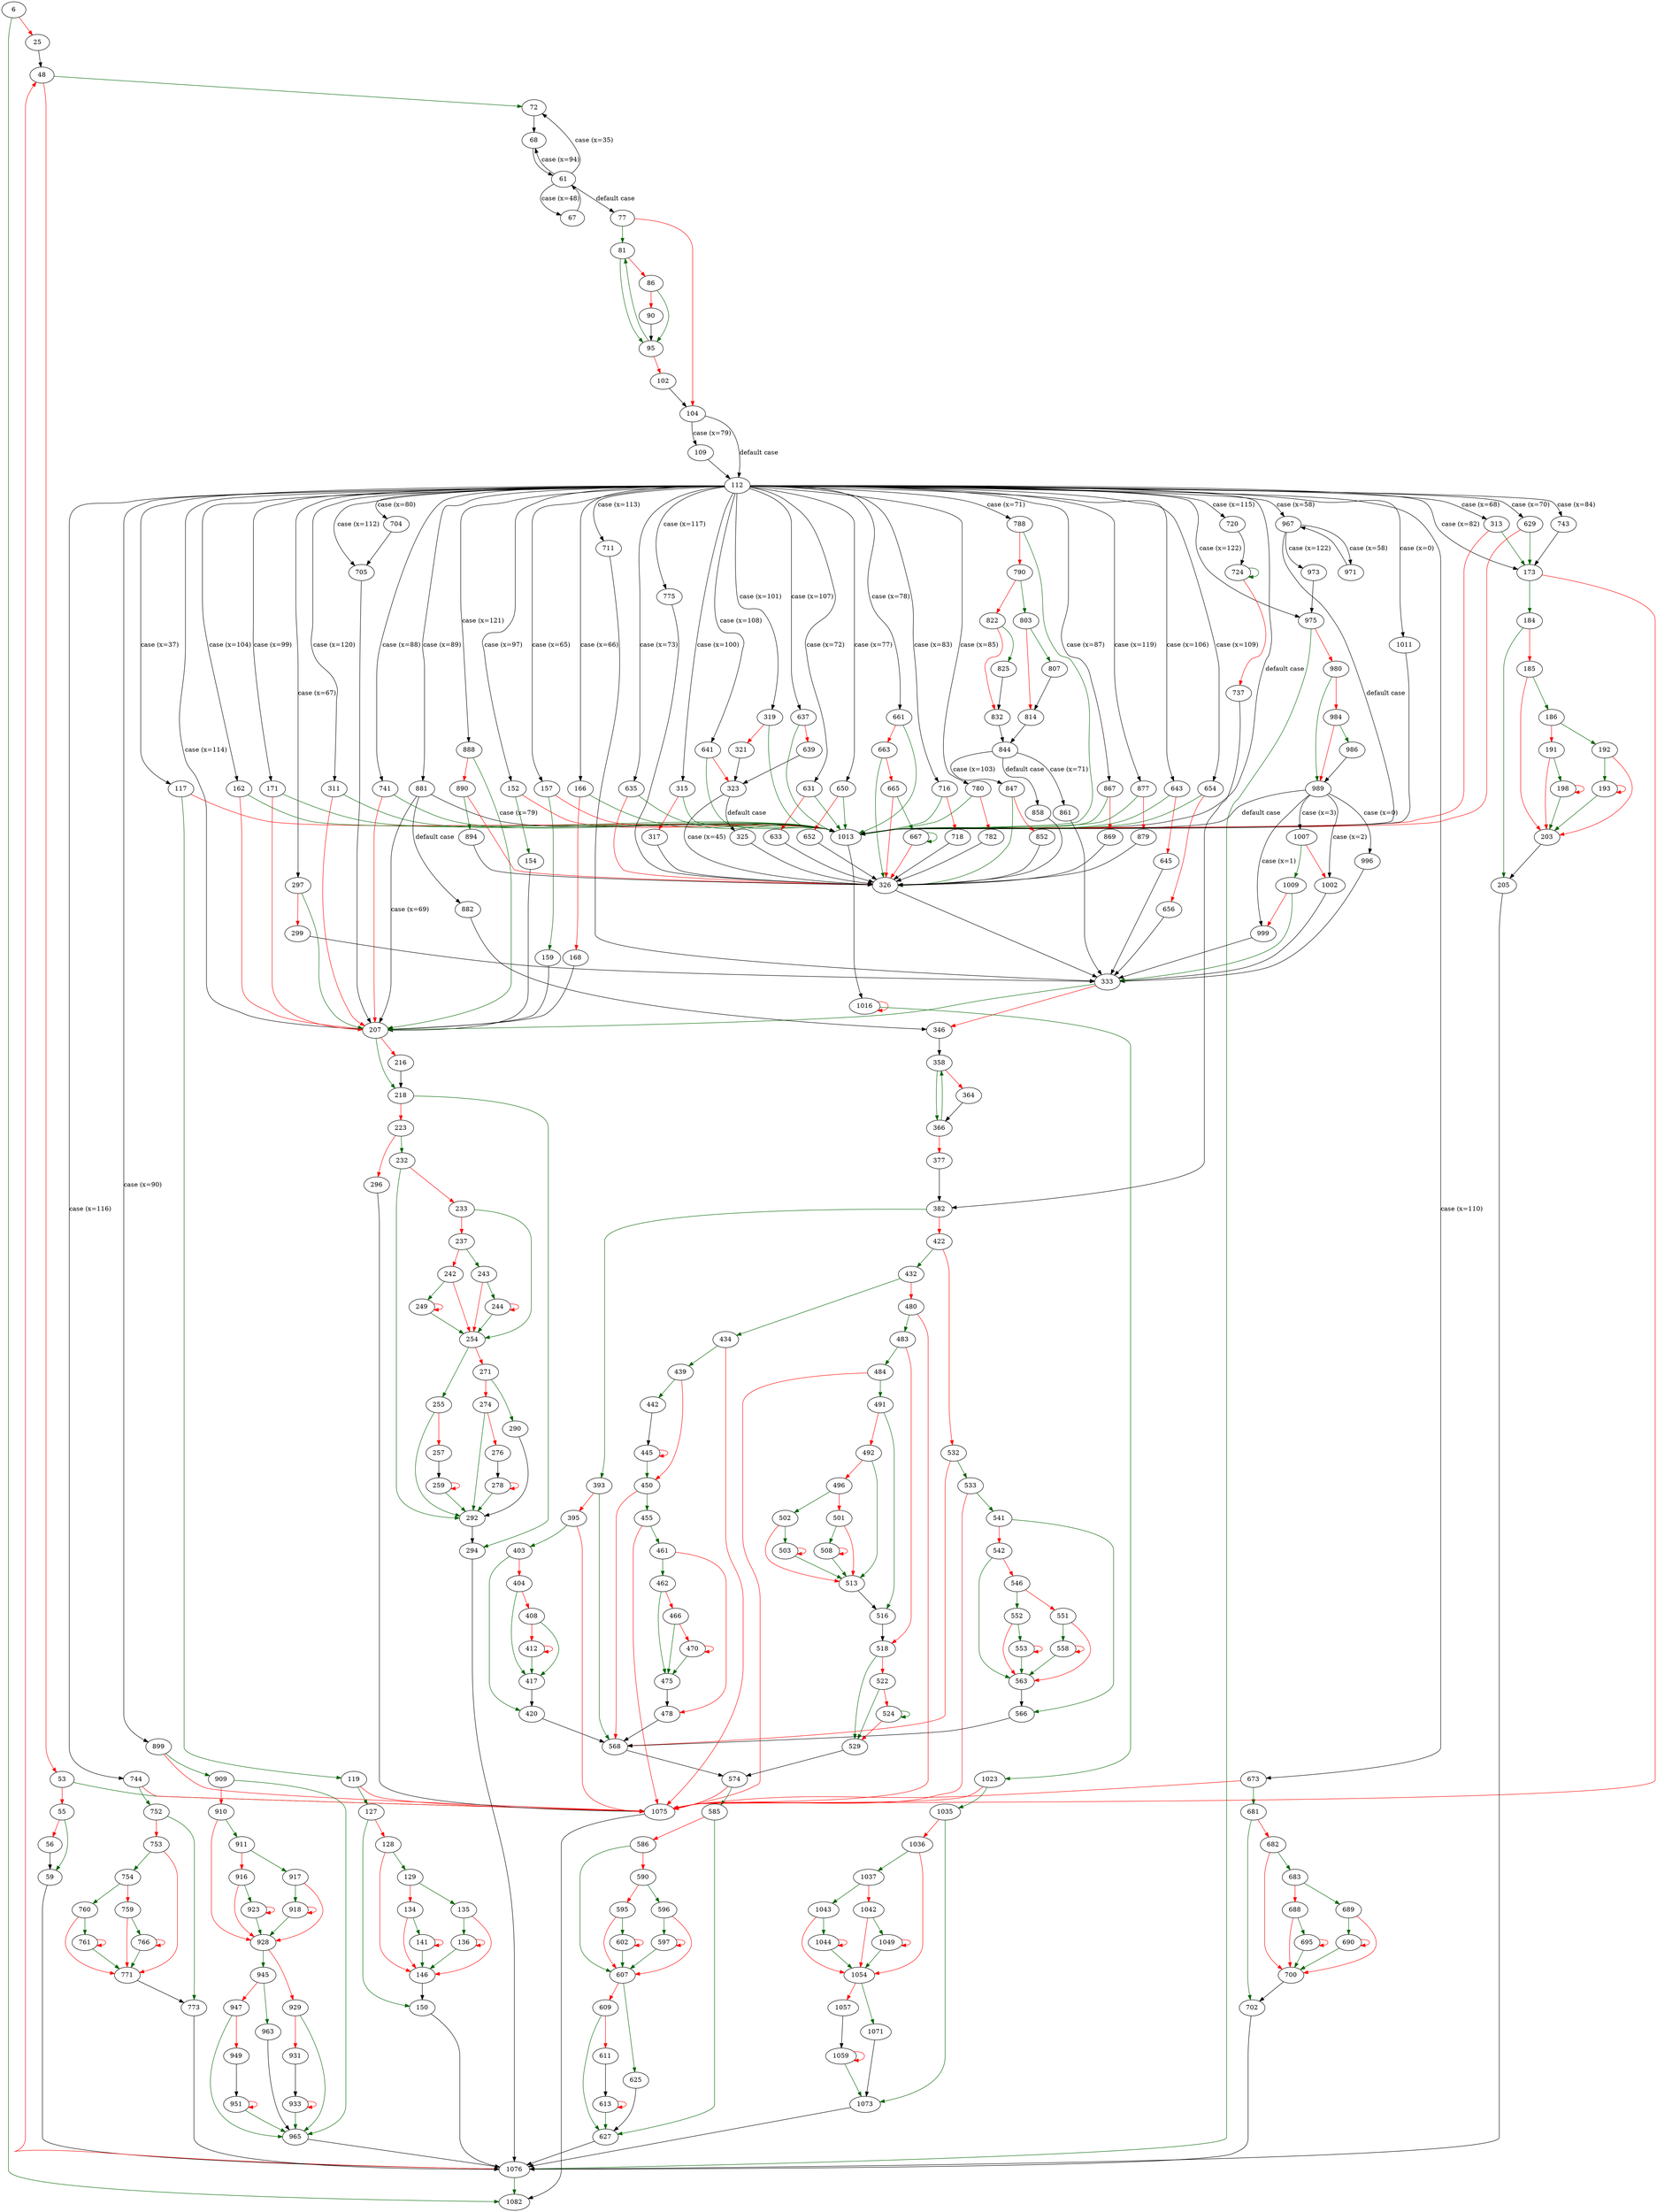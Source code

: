 strict digraph "__strftime_internal" {
	// Node definitions.
	6 [entry=true];
	1082;
	25;
	48;
	72;
	53;
	1075;
	55;
	59;
	56;
	1076;
	61;
	67;
	68;
	77;
	81;
	104;
	95;
	86;
	90;
	102;
	109;
	112;
	117;
	152;
	157;
	162;
	166;
	171;
	297;
	311;
	313;
	315;
	319;
	629;
	631;
	635;
	637;
	641;
	643;
	650;
	654;
	661;
	673;
	704;
	705;
	711;
	173;
	207;
	716;
	720;
	741;
	743;
	744;
	775;
	780;
	788;
	867;
	877;
	881;
	888;
	899;
	967;
	975;
	1011;
	1013;
	119;
	127;
	150;
	128;
	129;
	146;
	135;
	134;
	141;
	136;
	154;
	159;
	168;
	184;
	205;
	185;
	186;
	203;
	192;
	191;
	198;
	193;
	218;
	216;
	294;
	223;
	232;
	296;
	292;
	233;
	254;
	237;
	243;
	242;
	249;
	244;
	255;
	271;
	257;
	259;
	290;
	274;
	276;
	278;
	299;
	333;
	317;
	326;
	321;
	323;
	325;
	346;
	358;
	366;
	364;
	377;
	382;
	393;
	422;
	568;
	395;
	403;
	420;
	404;
	417;
	408;
	412;
	432;
	532;
	434;
	480;
	439;
	442;
	450;
	445;
	455;
	461;
	462;
	478;
	475;
	466;
	470;
	483;
	484;
	518;
	491;
	516;
	492;
	513;
	496;
	502;
	501;
	508;
	503;
	529;
	522;
	524;
	574;
	533;
	541;
	566;
	542;
	563;
	546;
	552;
	551;
	558;
	553;
	585;
	627;
	586;
	607;
	590;
	596;
	595;
	602;
	597;
	625;
	609;
	611;
	613;
	633;
	639;
	645;
	652;
	656;
	663;
	665;
	667;
	681;
	702;
	682;
	683;
	700;
	689;
	688;
	695;
	690;
	718;
	724;
	737;
	752;
	773;
	753;
	754;
	771;
	760;
	759;
	766;
	761;
	782;
	790;
	803;
	822;
	807;
	814;
	844;
	825;
	832;
	847;
	861;
	858;
	852;
	869;
	879;
	882;
	890;
	894;
	909;
	965;
	910;
	911;
	928;
	917;
	916;
	923;
	918;
	945;
	929;
	931;
	933;
	963;
	947;
	949;
	951;
	971;
	973;
	980;
	989;
	984;
	986;
	996;
	999;
	1002;
	1007;
	1009;
	1016;
	1023;
	1035;
	1073;
	1036;
	1037;
	1054;
	1043;
	1042;
	1049;
	1044;
	1071;
	1057;
	1059;

	// Edge definitions.
	6 -> 1082 [
		color=darkgreen
		cond=true
	];
	6 -> 25 [
		color=red
		cond=false
	];
	25 -> 48;
	48 -> 72 [
		color=darkgreen
		cond=true
	];
	48 -> 53 [
		color=red
		cond=false
	];
	72 -> 68;
	53 -> 1075 [
		color=darkgreen
		cond=true
	];
	53 -> 55 [
		color=red
		cond=false
	];
	1075 -> 1082;
	55 -> 59 [
		color=darkgreen
		cond=true
	];
	55 -> 56 [
		color=red
		cond=false
	];
	59 -> 1076;
	56 -> 59;
	1076 -> 1082 [
		color=darkgreen
		cond=true
	];
	1076 -> 48 [
		color=red
		cond=false
	];
	61 -> 72 [
		cond="case (x=35)"
		label="case (x=35)"
	];
	61 -> 67 [
		cond="case (x=48)"
		label="case (x=48)"
	];
	61 -> 68 [
		cond="case (x=94)"
		label="case (x=94)"
	];
	61 -> 77 [
		cond="default case"
		label="default case"
	];
	67 -> 61;
	68 -> 61;
	77 -> 81 [
		color=darkgreen
		cond=true
	];
	77 -> 104 [
		color=red
		cond=false
	];
	81 -> 95 [
		color=darkgreen
		cond=true
	];
	81 -> 86 [
		color=red
		cond=false
	];
	104 -> 109 [
		cond="case (x=79)"
		label="case (x=79)"
	];
	104 -> 112 [
		cond="default case"
		label="default case"
	];
	95 -> 81 [
		color=darkgreen
		cond=true
	];
	95 -> 102 [
		color=red
		cond=false
	];
	86 -> 95 [
		color=darkgreen
		cond=true
	];
	86 -> 90 [
		color=red
		cond=false
	];
	90 -> 95;
	102 -> 104;
	109 -> 112;
	112 -> 117 [
		cond="case (x=37)"
		label="case (x=37)"
	];
	112 -> 152 [
		cond="case (x=97)"
		label="case (x=97)"
	];
	112 -> 157 [
		cond="case (x=65)"
		label="case (x=65)"
	];
	112 -> 162 [
		cond="case (x=104)"
		label="case (x=104)"
	];
	112 -> 166 [
		cond="case (x=66)"
		label="case (x=66)"
	];
	112 -> 171 [
		cond="case (x=99)"
		label="case (x=99)"
	];
	112 -> 297 [
		cond="case (x=67)"
		label="case (x=67)"
	];
	112 -> 311 [
		cond="case (x=120)"
		label="case (x=120)"
	];
	112 -> 313 [
		cond="case (x=68)"
		label="case (x=68)"
	];
	112 -> 315 [
		cond="case (x=100)"
		label="case (x=100)"
	];
	112 -> 319 [
		cond="case (x=101)"
		label="case (x=101)"
	];
	112 -> 629 [
		cond="case (x=70)"
		label="case (x=70)"
	];
	112 -> 631 [
		cond="case (x=72)"
		label="case (x=72)"
	];
	112 -> 635 [
		cond="case (x=73)"
		label="case (x=73)"
	];
	112 -> 637 [
		cond="case (x=107)"
		label="case (x=107)"
	];
	112 -> 641 [
		cond="case (x=108)"
		label="case (x=108)"
	];
	112 -> 643 [
		cond="case (x=106)"
		label="case (x=106)"
	];
	112 -> 650 [
		cond="case (x=77)"
		label="case (x=77)"
	];
	112 -> 654 [
		cond="case (x=109)"
		label="case (x=109)"
	];
	112 -> 661 [
		cond="case (x=78)"
		label="case (x=78)"
	];
	112 -> 673 [
		cond="case (x=110)"
		label="case (x=110)"
	];
	112 -> 704 [
		cond="case (x=80)"
		label="case (x=80)"
	];
	112 -> 705 [
		cond="case (x=112)"
		label="case (x=112)"
	];
	112 -> 711 [
		cond="case (x=113)"
		label="case (x=113)"
	];
	112 -> 173 [
		cond="case (x=82)"
		label="case (x=82)"
	];
	112 -> 207 [
		cond="case (x=114)"
		label="case (x=114)"
	];
	112 -> 716 [
		cond="case (x=83)"
		label="case (x=83)"
	];
	112 -> 720 [
		cond="case (x=115)"
		label="case (x=115)"
	];
	112 -> 741 [
		cond="case (x=88)"
		label="case (x=88)"
	];
	112 -> 743 [
		cond="case (x=84)"
		label="case (x=84)"
	];
	112 -> 744 [
		cond="case (x=116)"
		label="case (x=116)"
	];
	112 -> 775 [
		cond="case (x=117)"
		label="case (x=117)"
	];
	112 -> 780 [
		cond="case (x=85)"
		label="case (x=85)"
	];
	112 -> 788 [
		cond="case (x=71)"
		label="case (x=71)"
	];
	112 -> 867 [
		cond="case (x=87)"
		label="case (x=87)"
	];
	112 -> 877 [
		cond="case (x=119)"
		label="case (x=119)"
	];
	112 -> 881 [
		cond="case (x=89)"
		label="case (x=89)"
	];
	112 -> 888 [
		cond="case (x=121)"
		label="case (x=121)"
	];
	112 -> 899 [
		cond="case (x=90)"
		label="case (x=90)"
	];
	112 -> 967 [
		cond="case (x=58)"
		label="case (x=58)"
	];
	112 -> 975 [
		cond="case (x=122)"
		label="case (x=122)"
	];
	112 -> 1011 [
		cond="case (x=0)"
		label="case (x=0)"
	];
	112 -> 1013 [
		cond="default case"
		label="default case"
	];
	117 -> 1013 [
		color=red
		cond=false
	];
	117 -> 119 [
		color=darkgreen
		cond=true
	];
	152 -> 1013 [
		color=red
		cond=false
	];
	152 -> 154 [
		color=darkgreen
		cond=true
	];
	157 -> 1013 [
		color=red
		cond=false
	];
	157 -> 159 [
		color=darkgreen
		cond=true
	];
	162 -> 207 [
		color=red
		cond=false
	];
	162 -> 1013 [
		color=darkgreen
		cond=true
	];
	166 -> 1013 [
		color=darkgreen
		cond=true
	];
	166 -> 168 [
		color=red
		cond=false
	];
	171 -> 207 [
		color=red
		cond=false
	];
	171 -> 1013 [
		color=darkgreen
		cond=true
	];
	297 -> 207 [
		color=darkgreen
		cond=true
	];
	297 -> 299 [
		color=red
		cond=false
	];
	311 -> 207 [
		color=red
		cond=false
	];
	311 -> 1013 [
		color=darkgreen
		cond=true
	];
	313 -> 173 [
		color=darkgreen
		cond=true
	];
	313 -> 1013 [
		color=red
		cond=false
	];
	315 -> 1013 [
		color=darkgreen
		cond=true
	];
	315 -> 317 [
		color=red
		cond=false
	];
	319 -> 1013 [
		color=darkgreen
		cond=true
	];
	319 -> 321 [
		color=red
		cond=false
	];
	629 -> 173 [
		color=darkgreen
		cond=true
	];
	629 -> 1013 [
		color=red
		cond=false
	];
	631 -> 1013 [
		color=darkgreen
		cond=true
	];
	631 -> 633 [
		color=red
		cond=false
	];
	635 -> 1013 [
		color=darkgreen
		cond=true
	];
	635 -> 326 [
		color=red
		cond=false
	];
	637 -> 1013 [
		color=darkgreen
		cond=true
	];
	637 -> 639 [
		color=red
		cond=false
	];
	641 -> 1013 [
		color=darkgreen
		cond=true
	];
	641 -> 323 [
		color=red
		cond=false
	];
	643 -> 1013 [
		color=darkgreen
		cond=true
	];
	643 -> 645 [
		color=red
		cond=false
	];
	650 -> 1013 [
		color=darkgreen
		cond=true
	];
	650 -> 652 [
		color=red
		cond=false
	];
	654 -> 1013 [
		color=darkgreen
		cond=true
	];
	654 -> 656 [
		color=red
		cond=false
	];
	661 -> 1013 [
		color=darkgreen
		cond=true
	];
	661 -> 663 [
		color=red
		cond=false
	];
	673 -> 1075 [
		color=red
		cond=false
	];
	673 -> 681 [
		color=darkgreen
		cond=true
	];
	704 -> 705;
	705 -> 207;
	711 -> 333;
	173 -> 1075 [
		color=red
		cond=false
	];
	173 -> 184 [
		color=darkgreen
		cond=true
	];
	207 -> 218 [
		color=darkgreen
		cond=true
	];
	207 -> 216 [
		color=red
		cond=false
	];
	716 -> 1013 [
		color=darkgreen
		cond=true
	];
	716 -> 718 [
		color=red
		cond=false
	];
	720 -> 724;
	741 -> 207 [
		color=red
		cond=false
	];
	741 -> 1013 [
		color=darkgreen
		cond=true
	];
	743 -> 173;
	744 -> 1075 [
		color=red
		cond=false
	];
	744 -> 752 [
		color=darkgreen
		cond=true
	];
	775 -> 326;
	780 -> 1013 [
		color=darkgreen
		cond=true
	];
	780 -> 782 [
		color=red
		cond=false
	];
	788 -> 1013 [
		color=darkgreen
		cond=true
	];
	788 -> 790 [
		color=red
		cond=false
	];
	867 -> 1013 [
		color=darkgreen
		cond=true
	];
	867 -> 869 [
		color=red
		cond=false
	];
	877 -> 1013 [
		color=darkgreen
		cond=true
	];
	877 -> 879 [
		color=red
		cond=false
	];
	881 -> 207 [
		cond="case (x=69)"
		label="case (x=69)"
	];
	881 -> 1013 [
		cond="case (x=79)"
		label="case (x=79)"
	];
	881 -> 882 [
		cond="default case"
		label="default case"
	];
	888 -> 207 [
		color=darkgreen
		cond=true
	];
	888 -> 890 [
		color=red
		cond=false
	];
	899 -> 1075 [
		color=red
		cond=false
	];
	899 -> 909 [
		color=darkgreen
		cond=true
	];
	967 -> 1013 [
		cond="default case"
		label="default case"
	];
	967 -> 971 [
		cond="case (x=58)"
		label="case (x=58)"
	];
	967 -> 973 [
		cond="case (x=122)"
		label="case (x=122)"
	];
	975 -> 1076 [
		color=darkgreen
		cond=true
	];
	975 -> 980 [
		color=red
		cond=false
	];
	1011 -> 1013;
	1013 -> 1016;
	119 -> 1075 [
		color=red
		cond=false
	];
	119 -> 127 [
		color=darkgreen
		cond=true
	];
	127 -> 150 [
		color=darkgreen
		cond=true
	];
	127 -> 128 [
		color=red
		cond=false
	];
	150 -> 1076;
	128 -> 129 [
		color=darkgreen
		cond=true
	];
	128 -> 146 [
		color=red
		cond=false
	];
	129 -> 135 [
		color=darkgreen
		cond=true
	];
	129 -> 134 [
		color=red
		cond=false
	];
	146 -> 150;
	135 -> 146 [
		color=red
		cond=false
	];
	135 -> 136 [
		color=darkgreen
		cond=true
	];
	134 -> 146 [
		color=red
		cond=false
	];
	134 -> 141 [
		color=darkgreen
		cond=true
	];
	141 -> 146 [
		color=darkgreen
		cond=true
	];
	141 -> 141 [
		color=red
		cond=false
	];
	136 -> 146 [
		color=darkgreen
		cond=true
	];
	136 -> 136 [
		color=red
		cond=false
	];
	154 -> 207;
	159 -> 207;
	168 -> 207;
	184 -> 205 [
		color=darkgreen
		cond=true
	];
	184 -> 185 [
		color=red
		cond=false
	];
	205 -> 1076;
	185 -> 186 [
		color=darkgreen
		cond=true
	];
	185 -> 203 [
		color=red
		cond=false
	];
	186 -> 192 [
		color=darkgreen
		cond=true
	];
	186 -> 191 [
		color=red
		cond=false
	];
	203 -> 205;
	192 -> 203 [
		color=red
		cond=false
	];
	192 -> 193 [
		color=darkgreen
		cond=true
	];
	191 -> 203 [
		color=red
		cond=false
	];
	191 -> 198 [
		color=darkgreen
		cond=true
	];
	198 -> 203 [
		color=darkgreen
		cond=true
	];
	198 -> 198 [
		color=red
		cond=false
	];
	193 -> 203 [
		color=darkgreen
		cond=true
	];
	193 -> 193 [
		color=red
		cond=false
	];
	218 -> 294 [
		color=darkgreen
		cond=true
	];
	218 -> 223 [
		color=red
		cond=false
	];
	216 -> 218;
	294 -> 1076;
	223 -> 232 [
		color=darkgreen
		cond=true
	];
	223 -> 296 [
		color=red
		cond=false
	];
	232 -> 292 [
		color=darkgreen
		cond=true
	];
	232 -> 233 [
		color=red
		cond=false
	];
	296 -> 1075;
	292 -> 294;
	233 -> 254 [
		color=darkgreen
		cond=true
	];
	233 -> 237 [
		color=red
		cond=false
	];
	254 -> 255 [
		color=darkgreen
		cond=true
	];
	254 -> 271 [
		color=red
		cond=false
	];
	237 -> 243 [
		color=darkgreen
		cond=true
	];
	237 -> 242 [
		color=red
		cond=false
	];
	243 -> 254 [
		color=red
		cond=false
	];
	243 -> 244 [
		color=darkgreen
		cond=true
	];
	242 -> 254 [
		color=red
		cond=false
	];
	242 -> 249 [
		color=darkgreen
		cond=true
	];
	249 -> 254 [
		color=darkgreen
		cond=true
	];
	249 -> 249 [
		color=red
		cond=false
	];
	244 -> 254 [
		color=darkgreen
		cond=true
	];
	244 -> 244 [
		color=red
		cond=false
	];
	255 -> 292 [
		color=darkgreen
		cond=true
	];
	255 -> 257 [
		color=red
		cond=false
	];
	271 -> 290 [
		color=darkgreen
		cond=true
	];
	271 -> 274 [
		color=red
		cond=false
	];
	257 -> 259;
	259 -> 292 [
		color=darkgreen
		cond=true
	];
	259 -> 259 [
		color=red
		cond=false
	];
	290 -> 292;
	274 -> 292 [
		color=darkgreen
		cond=true
	];
	274 -> 276 [
		color=red
		cond=false
	];
	276 -> 278;
	278 -> 292 [
		color=darkgreen
		cond=true
	];
	278 -> 278 [
		color=red
		cond=false
	];
	299 -> 333;
	333 -> 207 [
		color=darkgreen
		cond=true
	];
	333 -> 346 [
		color=red
		cond=false
	];
	317 -> 326;
	326 -> 333;
	321 -> 323;
	323 -> 326 [
		cond="case (x=45)"
		label="case (x=45)"
	];
	323 -> 325 [
		cond="default case"
		label="default case"
	];
	325 -> 326;
	346 -> 358;
	358 -> 366 [
		color=darkgreen
		cond=true
	];
	358 -> 364 [
		color=red
		cond=false
	];
	366 -> 358 [
		color=darkgreen
		cond=true
	];
	366 -> 377 [
		color=red
		cond=false
	];
	364 -> 366;
	377 -> 382;
	382 -> 393 [
		color=darkgreen
		cond=true
	];
	382 -> 422 [
		color=red
		cond=false
	];
	393 -> 568 [
		color=darkgreen
		cond=true
	];
	393 -> 395 [
		color=red
		cond=false
	];
	422 -> 432 [
		color=darkgreen
		cond=true
	];
	422 -> 532 [
		color=red
		cond=false
	];
	568 -> 574;
	395 -> 1075 [
		color=red
		cond=false
	];
	395 -> 403 [
		color=darkgreen
		cond=true
	];
	403 -> 420 [
		color=darkgreen
		cond=true
	];
	403 -> 404 [
		color=red
		cond=false
	];
	420 -> 568;
	404 -> 417 [
		color=darkgreen
		cond=true
	];
	404 -> 408 [
		color=red
		cond=false
	];
	417 -> 420;
	408 -> 417 [
		color=darkgreen
		cond=true
	];
	408 -> 412 [
		color=red
		cond=false
	];
	412 -> 417 [
		color=darkgreen
		cond=true
	];
	412 -> 412 [
		color=red
		cond=false
	];
	432 -> 434 [
		color=darkgreen
		cond=true
	];
	432 -> 480 [
		color=red
		cond=false
	];
	532 -> 568 [
		color=red
		cond=false
	];
	532 -> 533 [
		color=darkgreen
		cond=true
	];
	434 -> 1075 [
		color=red
		cond=false
	];
	434 -> 439 [
		color=darkgreen
		cond=true
	];
	480 -> 1075 [
		color=red
		cond=false
	];
	480 -> 483 [
		color=darkgreen
		cond=true
	];
	439 -> 442 [
		color=darkgreen
		cond=true
	];
	439 -> 450 [
		color=red
		cond=false
	];
	442 -> 445;
	450 -> 568 [
		color=red
		cond=false
	];
	450 -> 455 [
		color=darkgreen
		cond=true
	];
	445 -> 450 [
		color=darkgreen
		cond=true
	];
	445 -> 445 [
		color=red
		cond=false
	];
	455 -> 1075 [
		color=red
		cond=false
	];
	455 -> 461 [
		color=darkgreen
		cond=true
	];
	461 -> 462 [
		color=darkgreen
		cond=true
	];
	461 -> 478 [
		color=red
		cond=false
	];
	462 -> 475 [
		color=darkgreen
		cond=true
	];
	462 -> 466 [
		color=red
		cond=false
	];
	478 -> 568;
	475 -> 478;
	466 -> 475 [
		color=darkgreen
		cond=true
	];
	466 -> 470 [
		color=red
		cond=false
	];
	470 -> 475 [
		color=darkgreen
		cond=true
	];
	470 -> 470 [
		color=red
		cond=false
	];
	483 -> 484 [
		color=darkgreen
		cond=true
	];
	483 -> 518 [
		color=red
		cond=false
	];
	484 -> 1075 [
		color=red
		cond=false
	];
	484 -> 491 [
		color=darkgreen
		cond=true
	];
	518 -> 529 [
		color=darkgreen
		cond=true
	];
	518 -> 522 [
		color=red
		cond=false
	];
	491 -> 516 [
		color=darkgreen
		cond=true
	];
	491 -> 492 [
		color=red
		cond=false
	];
	516 -> 518;
	492 -> 513 [
		color=darkgreen
		cond=true
	];
	492 -> 496 [
		color=red
		cond=false
	];
	513 -> 516;
	496 -> 502 [
		color=darkgreen
		cond=true
	];
	496 -> 501 [
		color=red
		cond=false
	];
	502 -> 513 [
		color=red
		cond=false
	];
	502 -> 503 [
		color=darkgreen
		cond=true
	];
	501 -> 513 [
		color=red
		cond=false
	];
	501 -> 508 [
		color=darkgreen
		cond=true
	];
	508 -> 513 [
		color=darkgreen
		cond=true
	];
	508 -> 508 [
		color=red
		cond=false
	];
	503 -> 513 [
		color=darkgreen
		cond=true
	];
	503 -> 503 [
		color=red
		cond=false
	];
	529 -> 574;
	522 -> 529 [
		color=darkgreen
		cond=true
	];
	522 -> 524 [
		color=red
		cond=false
	];
	524 -> 529 [
		color=red
		cond=false
	];
	524 -> 524 [
		color=darkgreen
		cond=true
	];
	574 -> 1075 [
		color=red
		cond=false
	];
	574 -> 585 [
		color=darkgreen
		cond=true
	];
	533 -> 1075 [
		color=red
		cond=false
	];
	533 -> 541 [
		color=darkgreen
		cond=true
	];
	541 -> 566 [
		color=darkgreen
		cond=true
	];
	541 -> 542 [
		color=red
		cond=false
	];
	566 -> 568;
	542 -> 563 [
		color=darkgreen
		cond=true
	];
	542 -> 546 [
		color=red
		cond=false
	];
	563 -> 566;
	546 -> 552 [
		color=darkgreen
		cond=true
	];
	546 -> 551 [
		color=red
		cond=false
	];
	552 -> 563 [
		color=red
		cond=false
	];
	552 -> 553 [
		color=darkgreen
		cond=true
	];
	551 -> 563 [
		color=red
		cond=false
	];
	551 -> 558 [
		color=darkgreen
		cond=true
	];
	558 -> 563 [
		color=darkgreen
		cond=true
	];
	558 -> 558 [
		color=red
		cond=false
	];
	553 -> 563 [
		color=darkgreen
		cond=true
	];
	553 -> 553 [
		color=red
		cond=false
	];
	585 -> 627 [
		color=darkgreen
		cond=true
	];
	585 -> 586 [
		color=red
		cond=false
	];
	627 -> 1076;
	586 -> 607 [
		color=darkgreen
		cond=true
	];
	586 -> 590 [
		color=red
		cond=false
	];
	607 -> 625 [
		color=darkgreen
		cond=true
	];
	607 -> 609 [
		color=red
		cond=false
	];
	590 -> 596 [
		color=darkgreen
		cond=true
	];
	590 -> 595 [
		color=red
		cond=false
	];
	596 -> 607 [
		color=red
		cond=false
	];
	596 -> 597 [
		color=darkgreen
		cond=true
	];
	595 -> 607 [
		color=red
		cond=false
	];
	595 -> 602 [
		color=darkgreen
		cond=true
	];
	602 -> 607 [
		color=darkgreen
		cond=true
	];
	602 -> 602 [
		color=red
		cond=false
	];
	597 -> 607 [
		color=darkgreen
		cond=true
	];
	597 -> 597 [
		color=red
		cond=false
	];
	625 -> 627;
	609 -> 627 [
		color=darkgreen
		cond=true
	];
	609 -> 611 [
		color=red
		cond=false
	];
	611 -> 613;
	613 -> 627 [
		color=darkgreen
		cond=true
	];
	613 -> 613 [
		color=red
		cond=false
	];
	633 -> 326;
	639 -> 323;
	645 -> 333;
	652 -> 326;
	656 -> 333;
	663 -> 326 [
		color=darkgreen
		cond=true
	];
	663 -> 665 [
		color=red
		cond=false
	];
	665 -> 326 [
		color=red
		cond=false
	];
	665 -> 667 [
		color=darkgreen
		cond=true
	];
	667 -> 326 [
		color=red
		cond=false
	];
	667 -> 667 [
		color=darkgreen
		cond=true
	];
	681 -> 702 [
		color=darkgreen
		cond=true
	];
	681 -> 682 [
		color=red
		cond=false
	];
	702 -> 1076;
	682 -> 683 [
		color=darkgreen
		cond=true
	];
	682 -> 700 [
		color=red
		cond=false
	];
	683 -> 689 [
		color=darkgreen
		cond=true
	];
	683 -> 688 [
		color=red
		cond=false
	];
	700 -> 702;
	689 -> 700 [
		color=red
		cond=false
	];
	689 -> 690 [
		color=darkgreen
		cond=true
	];
	688 -> 700 [
		color=red
		cond=false
	];
	688 -> 695 [
		color=darkgreen
		cond=true
	];
	695 -> 700 [
		color=darkgreen
		cond=true
	];
	695 -> 695 [
		color=red
		cond=false
	];
	690 -> 700 [
		color=darkgreen
		cond=true
	];
	690 -> 690 [
		color=red
		cond=false
	];
	718 -> 326;
	724 -> 724 [
		color=darkgreen
		cond=true
	];
	724 -> 737 [
		color=red
		cond=false
	];
	737 -> 382;
	752 -> 773 [
		color=darkgreen
		cond=true
	];
	752 -> 753 [
		color=red
		cond=false
	];
	773 -> 1076;
	753 -> 754 [
		color=darkgreen
		cond=true
	];
	753 -> 771 [
		color=red
		cond=false
	];
	754 -> 760 [
		color=darkgreen
		cond=true
	];
	754 -> 759 [
		color=red
		cond=false
	];
	771 -> 773;
	760 -> 771 [
		color=red
		cond=false
	];
	760 -> 761 [
		color=darkgreen
		cond=true
	];
	759 -> 771 [
		color=red
		cond=false
	];
	759 -> 766 [
		color=darkgreen
		cond=true
	];
	766 -> 771 [
		color=darkgreen
		cond=true
	];
	766 -> 766 [
		color=red
		cond=false
	];
	761 -> 771 [
		color=darkgreen
		cond=true
	];
	761 -> 761 [
		color=red
		cond=false
	];
	782 -> 326;
	790 -> 803 [
		color=darkgreen
		cond=true
	];
	790 -> 822 [
		color=red
		cond=false
	];
	803 -> 807 [
		color=darkgreen
		cond=true
	];
	803 -> 814 [
		color=red
		cond=false
	];
	822 -> 825 [
		color=darkgreen
		cond=true
	];
	822 -> 832 [
		color=red
		cond=false
	];
	807 -> 814;
	814 -> 844;
	844 -> 847 [
		cond="case (x=103)"
		label="case (x=103)"
	];
	844 -> 861 [
		cond="case (x=71)"
		label="case (x=71)"
	];
	844 -> 858 [
		cond="default case"
		label="default case"
	];
	825 -> 832;
	832 -> 844;
	847 -> 326 [
		color=darkgreen
		cond=true
	];
	847 -> 852 [
		color=red
		cond=false
	];
	861 -> 333;
	858 -> 326;
	852 -> 326;
	869 -> 326;
	879 -> 326;
	882 -> 346;
	890 -> 326 [
		color=red
		cond=false
	];
	890 -> 894 [
		color=darkgreen
		cond=true
	];
	894 -> 326;
	909 -> 965 [
		color=darkgreen
		cond=true
	];
	909 -> 910 [
		color=red
		cond=false
	];
	965 -> 1076;
	910 -> 911 [
		color=darkgreen
		cond=true
	];
	910 -> 928 [
		color=red
		cond=false
	];
	911 -> 917 [
		color=darkgreen
		cond=true
	];
	911 -> 916 [
		color=red
		cond=false
	];
	928 -> 945 [
		color=darkgreen
		cond=true
	];
	928 -> 929 [
		color=red
		cond=false
	];
	917 -> 928 [
		color=red
		cond=false
	];
	917 -> 918 [
		color=darkgreen
		cond=true
	];
	916 -> 928 [
		color=red
		cond=false
	];
	916 -> 923 [
		color=darkgreen
		cond=true
	];
	923 -> 928 [
		color=darkgreen
		cond=true
	];
	923 -> 923 [
		color=red
		cond=false
	];
	918 -> 928 [
		color=darkgreen
		cond=true
	];
	918 -> 918 [
		color=red
		cond=false
	];
	945 -> 963 [
		color=darkgreen
		cond=true
	];
	945 -> 947 [
		color=red
		cond=false
	];
	929 -> 965 [
		color=darkgreen
		cond=true
	];
	929 -> 931 [
		color=red
		cond=false
	];
	931 -> 933;
	933 -> 965 [
		color=darkgreen
		cond=true
	];
	933 -> 933 [
		color=red
		cond=false
	];
	963 -> 965;
	947 -> 965 [
		color=darkgreen
		cond=true
	];
	947 -> 949 [
		color=red
		cond=false
	];
	949 -> 951;
	951 -> 965 [
		color=darkgreen
		cond=true
	];
	951 -> 951 [
		color=red
		cond=false
	];
	971 -> 967;
	973 -> 975;
	980 -> 989 [
		color=darkgreen
		cond=true
	];
	980 -> 984 [
		color=red
		cond=false
	];
	989 -> 1013 [
		cond="default case"
		label="default case"
	];
	989 -> 996 [
		cond="case (x=0)"
		label="case (x=0)"
	];
	989 -> 999 [
		cond="case (x=1)"
		label="case (x=1)"
	];
	989 -> 1002 [
		cond="case (x=2)"
		label="case (x=2)"
	];
	989 -> 1007 [
		cond="case (x=3)"
		label="case (x=3)"
	];
	984 -> 989 [
		color=red
		cond=false
	];
	984 -> 986 [
		color=darkgreen
		cond=true
	];
	986 -> 989;
	996 -> 333;
	999 -> 333;
	1002 -> 333;
	1007 -> 1002 [
		color=red
		cond=false
	];
	1007 -> 1009 [
		color=darkgreen
		cond=true
	];
	1009 -> 333 [
		color=darkgreen
		cond=true
	];
	1009 -> 999 [
		color=red
		cond=false
	];
	1016 -> 1016 [
		color=red
		cond=false
	];
	1016 -> 1023 [
		color=darkgreen
		cond=true
	];
	1023 -> 1075 [
		color=red
		cond=false
	];
	1023 -> 1035 [
		color=darkgreen
		cond=true
	];
	1035 -> 1073 [
		color=darkgreen
		cond=true
	];
	1035 -> 1036 [
		color=red
		cond=false
	];
	1073 -> 1076;
	1036 -> 1037 [
		color=darkgreen
		cond=true
	];
	1036 -> 1054 [
		color=red
		cond=false
	];
	1037 -> 1043 [
		color=darkgreen
		cond=true
	];
	1037 -> 1042 [
		color=red
		cond=false
	];
	1054 -> 1071 [
		color=darkgreen
		cond=true
	];
	1054 -> 1057 [
		color=red
		cond=false
	];
	1043 -> 1054 [
		color=red
		cond=false
	];
	1043 -> 1044 [
		color=darkgreen
		cond=true
	];
	1042 -> 1054 [
		color=red
		cond=false
	];
	1042 -> 1049 [
		color=darkgreen
		cond=true
	];
	1049 -> 1054 [
		color=darkgreen
		cond=true
	];
	1049 -> 1049 [
		color=red
		cond=false
	];
	1044 -> 1054 [
		color=darkgreen
		cond=true
	];
	1044 -> 1044 [
		color=red
		cond=false
	];
	1071 -> 1073;
	1057 -> 1059;
	1059 -> 1073 [
		color=darkgreen
		cond=true
	];
	1059 -> 1059 [
		color=red
		cond=false
	];
}